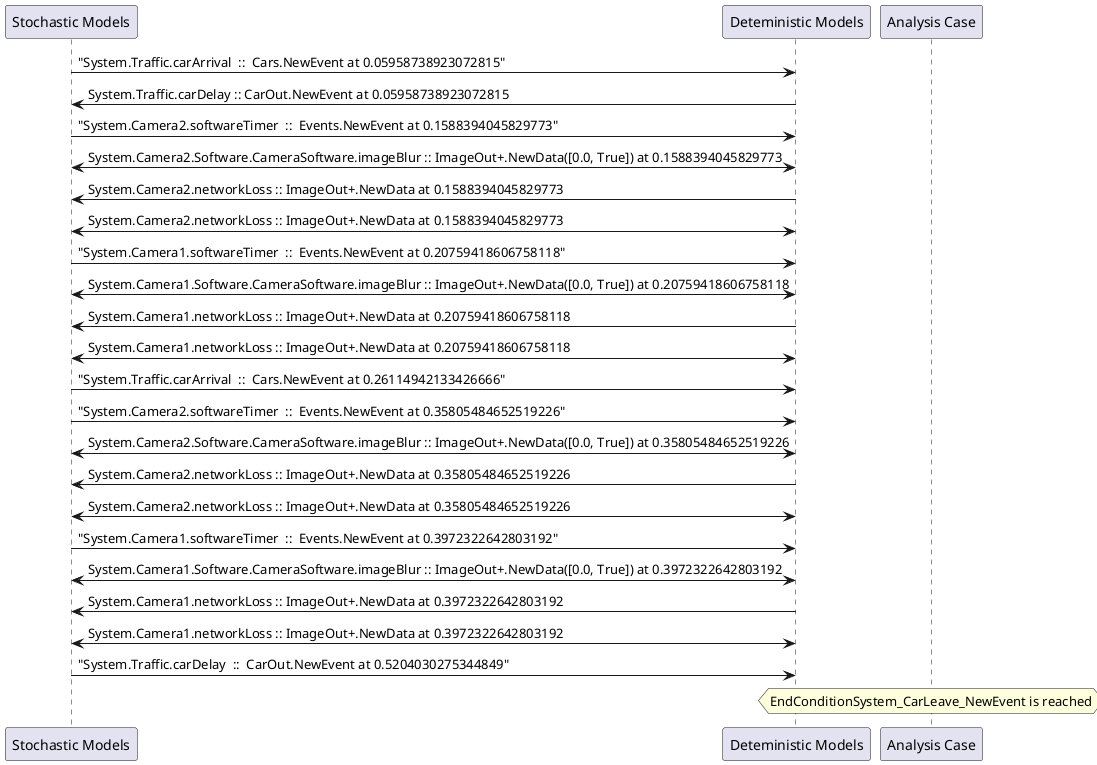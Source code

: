 
	@startuml
	participant "Stochastic Models" as stochmodel
	participant "Deteministic Models" as detmodel
	participant "Analysis Case" as analysis
	{29263_stop} stochmodel -> detmodel : "System.Traffic.carArrival  ::  Cars.NewEvent at 0.05958738923072815"
{29273_start} detmodel -> stochmodel : System.Traffic.carDelay :: CarOut.NewEvent at 0.05958738923072815
{29248_stop} stochmodel -> detmodel : "System.Camera2.softwareTimer  ::  Events.NewEvent at 0.1588394045829773"
detmodel <-> stochmodel : System.Camera2.Software.CameraSoftware.imageBlur :: ImageOut+.NewData([0.0, True]) at 0.1588394045829773
detmodel -> stochmodel : System.Camera2.networkLoss :: ImageOut+.NewData at 0.1588394045829773
detmodel <-> stochmodel : System.Camera2.networkLoss :: ImageOut+.NewData at 0.1588394045829773
{29233_stop} stochmodel -> detmodel : "System.Camera1.softwareTimer  ::  Events.NewEvent at 0.20759418606758118"
detmodel <-> stochmodel : System.Camera1.Software.CameraSoftware.imageBlur :: ImageOut+.NewData([0.0, True]) at 0.20759418606758118
detmodel -> stochmodel : System.Camera1.networkLoss :: ImageOut+.NewData at 0.20759418606758118
detmodel <-> stochmodel : System.Camera1.networkLoss :: ImageOut+.NewData at 0.20759418606758118
{29264_stop} stochmodel -> detmodel : "System.Traffic.carArrival  ::  Cars.NewEvent at 0.26114942133426666"
{29249_stop} stochmodel -> detmodel : "System.Camera2.softwareTimer  ::  Events.NewEvent at 0.35805484652519226"
detmodel <-> stochmodel : System.Camera2.Software.CameraSoftware.imageBlur :: ImageOut+.NewData([0.0, True]) at 0.35805484652519226
detmodel -> stochmodel : System.Camera2.networkLoss :: ImageOut+.NewData at 0.35805484652519226
detmodel <-> stochmodel : System.Camera2.networkLoss :: ImageOut+.NewData at 0.35805484652519226
{29234_stop} stochmodel -> detmodel : "System.Camera1.softwareTimer  ::  Events.NewEvent at 0.3972322642803192"
detmodel <-> stochmodel : System.Camera1.Software.CameraSoftware.imageBlur :: ImageOut+.NewData([0.0, True]) at 0.3972322642803192
detmodel -> stochmodel : System.Camera1.networkLoss :: ImageOut+.NewData at 0.3972322642803192
detmodel <-> stochmodel : System.Camera1.networkLoss :: ImageOut+.NewData at 0.3972322642803192
{29273_stop} stochmodel -> detmodel : "System.Traffic.carDelay  ::  CarOut.NewEvent at 0.5204030275344849"
{29273_start} <-> {29273_stop} : delay
hnote over analysis 
EndConditionSystem_CarLeave_NewEvent is reached
endnote
@enduml